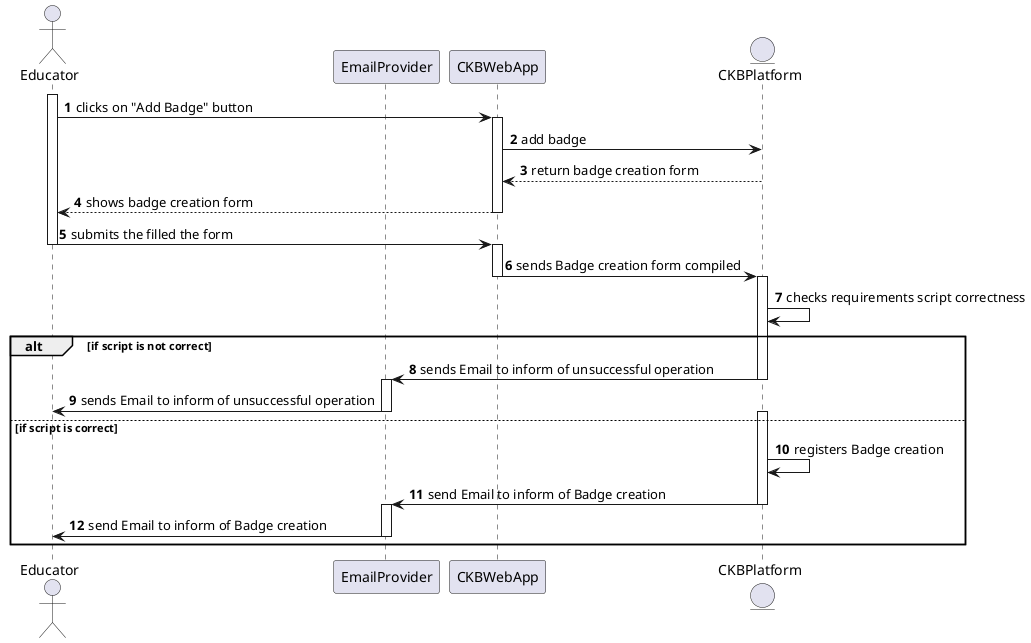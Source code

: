 @startuml

autonumber

actor Educator as E
participant EmailProvider as EP
participant CKBWebApp as A
entity CKBPlatform as P

activate E
E -> A: clicks on "Add Badge" button
activate A
A -> P: add badge
P --> A: return badge creation form
E <-- A: shows badge creation form
deactivate A
E -> A: submits the filled the form
deactivate E
activate A
A -> P: sends Badge creation form compiled
deactivate A
activate P
P -> P: checks requirements script correctness

alt if script is not correct
    P -> EP: sends Email to inform of unsuccessful operation
    deactivate P
    activate EP
    E <- EP: sends Email to inform of unsuccessful operation
    deactivate EP
else if script is correct
    activate P
    P -> P: registers Badge creation
    P -> EP: send Email to inform of Badge creation
    deactivate P
    activate EP
    E <- EP: send Email to inform of Badge creation
    deactivate EP
end

@enduml